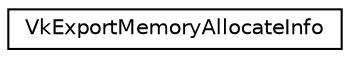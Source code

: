 digraph "Graphical Class Hierarchy"
{
 // LATEX_PDF_SIZE
  edge [fontname="Helvetica",fontsize="10",labelfontname="Helvetica",labelfontsize="10"];
  node [fontname="Helvetica",fontsize="10",shape=record];
  rankdir="LR";
  Node0 [label="VkExportMemoryAllocateInfo",height=0.2,width=0.4,color="black", fillcolor="white", style="filled",URL="$structVkExportMemoryAllocateInfo.html",tooltip=" "];
}
